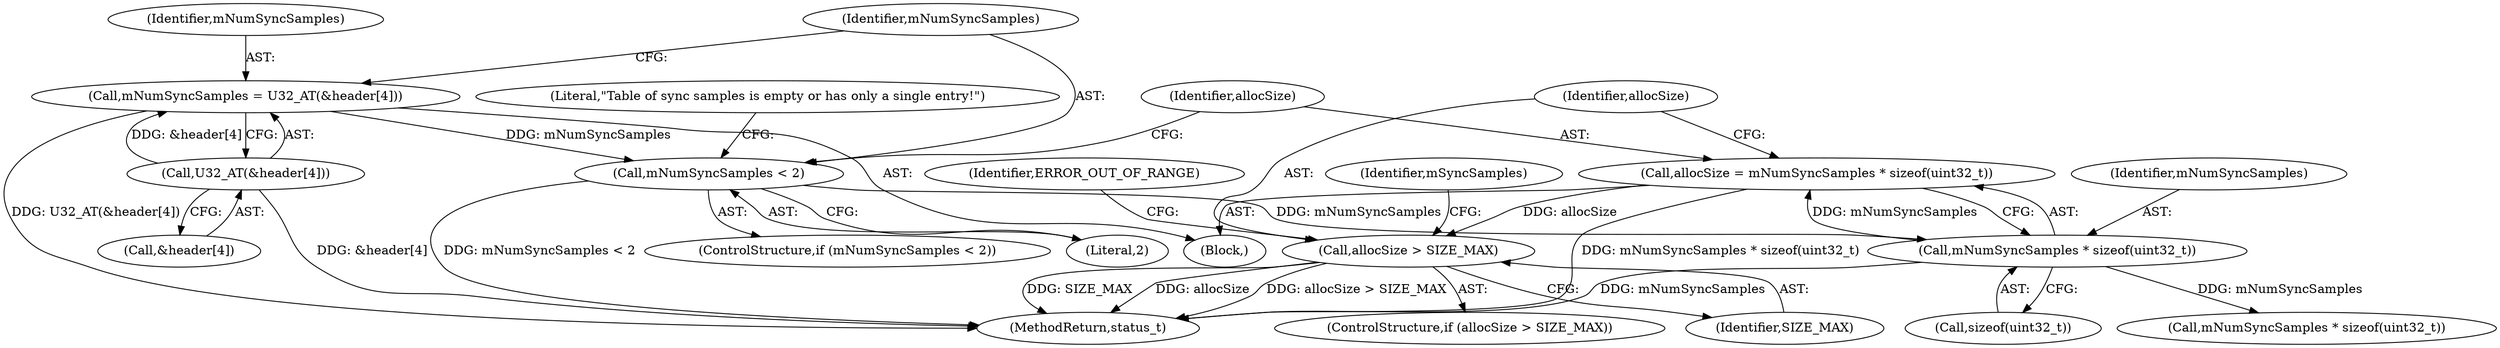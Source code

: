 digraph "1_Android_cf1581c66c2ad8c5b1aaca2e43e350cf5974f46d_0@API" {
"1000156" [label="(Call,allocSize = mNumSyncSamples * sizeof(uint32_t))"];
"1000158" [label="(Call,mNumSyncSamples * sizeof(uint32_t))"];
"1000149" [label="(Call,mNumSyncSamples < 2)"];
"1000141" [label="(Call,mNumSyncSamples = U32_AT(&header[4]))"];
"1000143" [label="(Call,U32_AT(&header[4]))"];
"1000163" [label="(Call,allocSize > SIZE_MAX)"];
"1000143" [label="(Call,U32_AT(&header[4]))"];
"1000156" [label="(Call,allocSize = mNumSyncSamples * sizeof(uint32_t))"];
"1000168" [label="(Identifier,ERROR_OUT_OF_RANGE)"];
"1000150" [label="(Identifier,mNumSyncSamples)"];
"1000141" [label="(Call,mNumSyncSamples = U32_AT(&header[4]))"];
"1000164" [label="(Identifier,allocSize)"];
"1000159" [label="(Identifier,mNumSyncSamples)"];
"1000142" [label="(Identifier,mNumSyncSamples)"];
"1000162" [label="(ControlStructure,if (allocSize > SIZE_MAX))"];
"1000217" [label="(MethodReturn,status_t)"];
"1000157" [label="(Identifier,allocSize)"];
"1000144" [label="(Call,&header[4])"];
"1000176" [label="(Call,mNumSyncSamples * sizeof(uint32_t))"];
"1000170" [label="(Identifier,mSyncSamples)"];
"1000103" [label="(Block,)"];
"1000158" [label="(Call,mNumSyncSamples * sizeof(uint32_t))"];
"1000148" [label="(ControlStructure,if (mNumSyncSamples < 2))"];
"1000163" [label="(Call,allocSize > SIZE_MAX)"];
"1000149" [label="(Call,mNumSyncSamples < 2)"];
"1000154" [label="(Literal,\"Table of sync samples is empty or has only a single entry!\")"];
"1000160" [label="(Call,sizeof(uint32_t))"];
"1000151" [label="(Literal,2)"];
"1000165" [label="(Identifier,SIZE_MAX)"];
"1000156" -> "1000103"  [label="AST: "];
"1000156" -> "1000158"  [label="CFG: "];
"1000157" -> "1000156"  [label="AST: "];
"1000158" -> "1000156"  [label="AST: "];
"1000164" -> "1000156"  [label="CFG: "];
"1000156" -> "1000217"  [label="DDG: mNumSyncSamples * sizeof(uint32_t)"];
"1000158" -> "1000156"  [label="DDG: mNumSyncSamples"];
"1000156" -> "1000163"  [label="DDG: allocSize"];
"1000158" -> "1000160"  [label="CFG: "];
"1000159" -> "1000158"  [label="AST: "];
"1000160" -> "1000158"  [label="AST: "];
"1000158" -> "1000217"  [label="DDG: mNumSyncSamples"];
"1000149" -> "1000158"  [label="DDG: mNumSyncSamples"];
"1000158" -> "1000176"  [label="DDG: mNumSyncSamples"];
"1000149" -> "1000148"  [label="AST: "];
"1000149" -> "1000151"  [label="CFG: "];
"1000150" -> "1000149"  [label="AST: "];
"1000151" -> "1000149"  [label="AST: "];
"1000154" -> "1000149"  [label="CFG: "];
"1000157" -> "1000149"  [label="CFG: "];
"1000149" -> "1000217"  [label="DDG: mNumSyncSamples < 2"];
"1000141" -> "1000149"  [label="DDG: mNumSyncSamples"];
"1000141" -> "1000103"  [label="AST: "];
"1000141" -> "1000143"  [label="CFG: "];
"1000142" -> "1000141"  [label="AST: "];
"1000143" -> "1000141"  [label="AST: "];
"1000150" -> "1000141"  [label="CFG: "];
"1000141" -> "1000217"  [label="DDG: U32_AT(&header[4])"];
"1000143" -> "1000141"  [label="DDG: &header[4]"];
"1000143" -> "1000144"  [label="CFG: "];
"1000144" -> "1000143"  [label="AST: "];
"1000143" -> "1000217"  [label="DDG: &header[4]"];
"1000163" -> "1000162"  [label="AST: "];
"1000163" -> "1000165"  [label="CFG: "];
"1000164" -> "1000163"  [label="AST: "];
"1000165" -> "1000163"  [label="AST: "];
"1000168" -> "1000163"  [label="CFG: "];
"1000170" -> "1000163"  [label="CFG: "];
"1000163" -> "1000217"  [label="DDG: allocSize"];
"1000163" -> "1000217"  [label="DDG: allocSize > SIZE_MAX"];
"1000163" -> "1000217"  [label="DDG: SIZE_MAX"];
}
